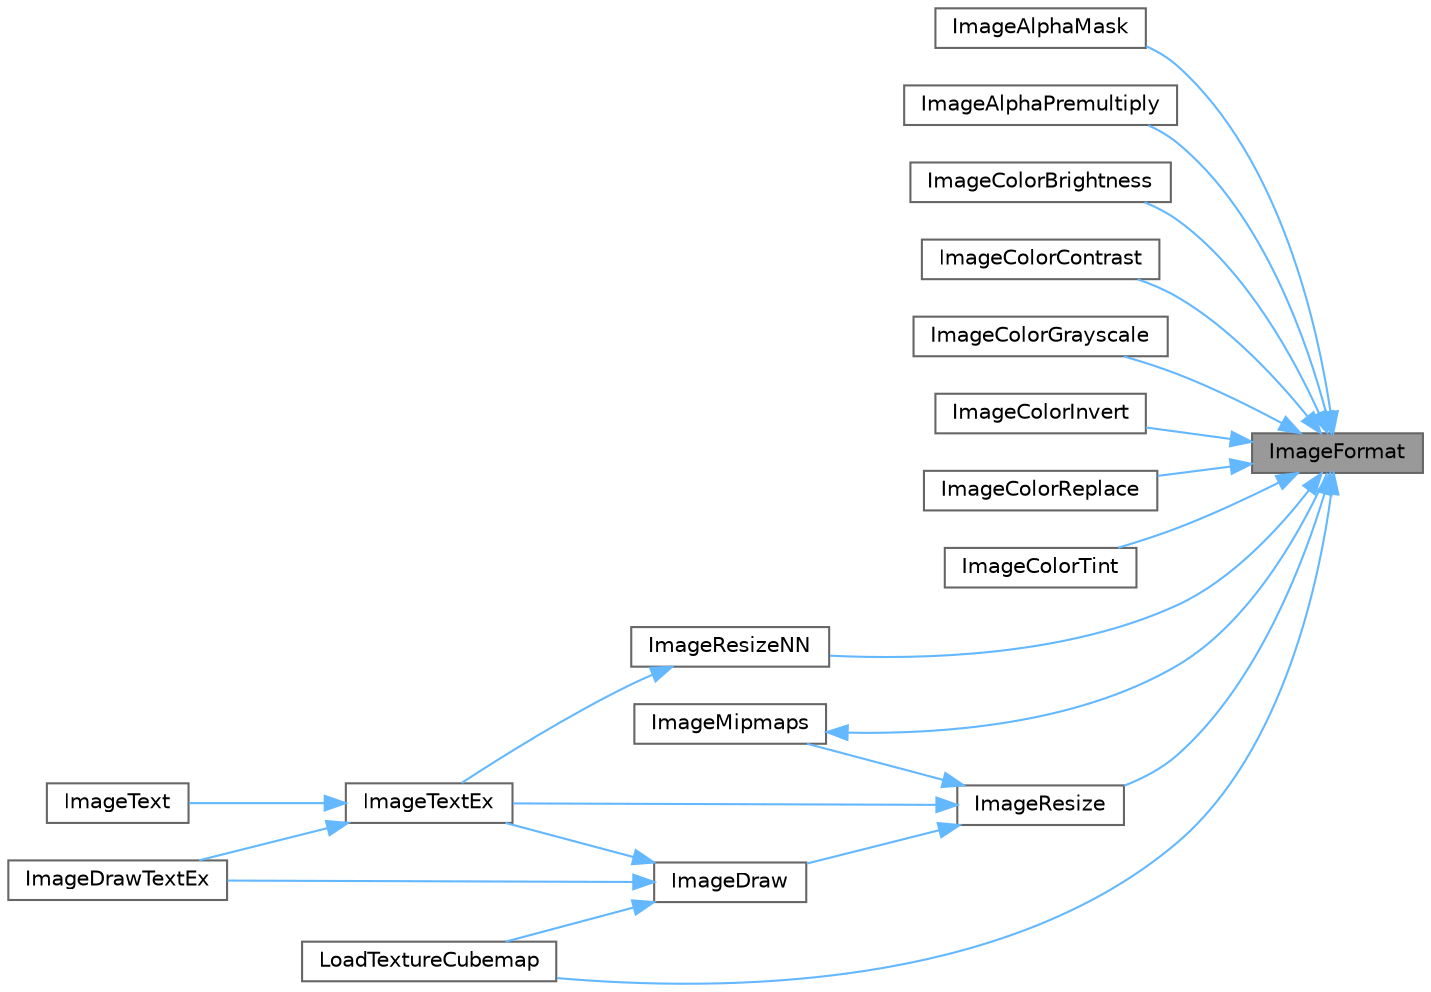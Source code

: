 digraph "ImageFormat"
{
 // LATEX_PDF_SIZE
  bgcolor="transparent";
  edge [fontname=Helvetica,fontsize=10,labelfontname=Helvetica,labelfontsize=10];
  node [fontname=Helvetica,fontsize=10,shape=box,height=0.2,width=0.4];
  rankdir="RL";
  Node1 [id="Node000001",label="ImageFormat",height=0.2,width=0.4,color="gray40", fillcolor="grey60", style="filled", fontcolor="black",tooltip=" "];
  Node1 -> Node2 [id="edge43_Node000001_Node000002",dir="back",color="steelblue1",style="solid",tooltip=" "];
  Node2 [id="Node000002",label="ImageAlphaMask",height=0.2,width=0.4,color="grey40", fillcolor="white", style="filled",URL="$_classes_2lib_2rtextures_8c.html#a8b473e10987b7ed4af34038059786b85",tooltip=" "];
  Node1 -> Node3 [id="edge44_Node000001_Node000003",dir="back",color="steelblue1",style="solid",tooltip=" "];
  Node3 [id="Node000003",label="ImageAlphaPremultiply",height=0.2,width=0.4,color="grey40", fillcolor="white", style="filled",URL="$_classes_2lib_2rtextures_8c.html#aecf050cc1cddcaf8c1f28bcb73d50e0a",tooltip=" "];
  Node1 -> Node4 [id="edge45_Node000001_Node000004",dir="back",color="steelblue1",style="solid",tooltip=" "];
  Node4 [id="Node000004",label="ImageColorBrightness",height=0.2,width=0.4,color="grey40", fillcolor="white", style="filled",URL="$_classes_2lib_2rtextures_8c.html#abe62980cc5bc52d98931f3b44b0f2a5e",tooltip=" "];
  Node1 -> Node5 [id="edge46_Node000001_Node000005",dir="back",color="steelblue1",style="solid",tooltip=" "];
  Node5 [id="Node000005",label="ImageColorContrast",height=0.2,width=0.4,color="grey40", fillcolor="white", style="filled",URL="$_classes_2lib_2rtextures_8c.html#ae2e08a89a5fa2d8016379befa3dff1ab",tooltip=" "];
  Node1 -> Node6 [id="edge47_Node000001_Node000006",dir="back",color="steelblue1",style="solid",tooltip=" "];
  Node6 [id="Node000006",label="ImageColorGrayscale",height=0.2,width=0.4,color="grey40", fillcolor="white", style="filled",URL="$_classes_2lib_2rtextures_8c.html#a33a285a34d24b04de3232a4a03718955",tooltip=" "];
  Node1 -> Node7 [id="edge48_Node000001_Node000007",dir="back",color="steelblue1",style="solid",tooltip=" "];
  Node7 [id="Node000007",label="ImageColorInvert",height=0.2,width=0.4,color="grey40", fillcolor="white", style="filled",URL="$_classes_2lib_2rtextures_8c.html#ab1e8f3a278b3b0ef73db4d187923bcff",tooltip=" "];
  Node1 -> Node8 [id="edge49_Node000001_Node000008",dir="back",color="steelblue1",style="solid",tooltip=" "];
  Node8 [id="Node000008",label="ImageColorReplace",height=0.2,width=0.4,color="grey40", fillcolor="white", style="filled",URL="$_classes_2lib_2rtextures_8c.html#aa3a51b0cd0a0abb146158844cfafe1f5",tooltip=" "];
  Node1 -> Node9 [id="edge50_Node000001_Node000009",dir="back",color="steelblue1",style="solid",tooltip=" "];
  Node9 [id="Node000009",label="ImageColorTint",height=0.2,width=0.4,color="grey40", fillcolor="white", style="filled",URL="$_classes_2lib_2rtextures_8c.html#a473885b1d8e228a8d784f287ed866b26",tooltip=" "];
  Node1 -> Node10 [id="edge51_Node000001_Node000010",dir="back",color="steelblue1",style="solid",tooltip=" "];
  Node10 [id="Node000010",label="ImageResize",height=0.2,width=0.4,color="grey40", fillcolor="white", style="filled",URL="$_classes_2lib_2rtextures_8c.html#a8c3562e70fc7a85b202f19ff241d15b5",tooltip=" "];
  Node10 -> Node11 [id="edge52_Node000010_Node000011",dir="back",color="steelblue1",style="solid",tooltip=" "];
  Node11 [id="Node000011",label="ImageDraw",height=0.2,width=0.4,color="grey40", fillcolor="white", style="filled",URL="$_classes_2lib_2rtextures_8c.html#ac0388542cc773b0a71b222dca80b09e5",tooltip=" "];
  Node11 -> Node12 [id="edge53_Node000011_Node000012",dir="back",color="steelblue1",style="solid",tooltip=" "];
  Node12 [id="Node000012",label="ImageDrawTextEx",height=0.2,width=0.4,color="grey40", fillcolor="white", style="filled",URL="$_old_2_classes_2lib_2rtextures_8c.html#ada85a7f23a17a93b3f2a460b7ca2be7f",tooltip=" "];
  Node11 -> Node13 [id="edge54_Node000011_Node000013",dir="back",color="steelblue1",style="solid",tooltip=" "];
  Node13 [id="Node000013",label="ImageTextEx",height=0.2,width=0.4,color="grey40", fillcolor="white", style="filled",URL="$_classes_2lib_2rtextures_8c.html#aaa472c3a8288b6056e1b01a1f49a921d",tooltip=" "];
  Node13 -> Node12 [id="edge55_Node000013_Node000012",dir="back",color="steelblue1",style="solid",tooltip=" "];
  Node13 -> Node14 [id="edge56_Node000013_Node000014",dir="back",color="steelblue1",style="solid",tooltip=" "];
  Node14 [id="Node000014",label="ImageText",height=0.2,width=0.4,color="grey40", fillcolor="white", style="filled",URL="$_classes_2lib_2rtextures_8c.html#a0fbcbcad7adc4dfa7ca94aba69a64f67",tooltip=" "];
  Node11 -> Node15 [id="edge57_Node000011_Node000015",dir="back",color="steelblue1",style="solid",tooltip=" "];
  Node15 [id="Node000015",label="LoadTextureCubemap",height=0.2,width=0.4,color="grey40", fillcolor="white", style="filled",URL="$_classes_2lib_2rtextures_8c.html#ae18c61729f24ca6d9e7fc7ef2b79144b",tooltip=" "];
  Node10 -> Node16 [id="edge58_Node000010_Node000016",dir="back",color="steelblue1",style="solid",tooltip=" "];
  Node16 [id="Node000016",label="ImageMipmaps",height=0.2,width=0.4,color="grey40", fillcolor="white", style="filled",URL="$_classes_2lib_2rtextures_8c.html#a87978fcbd01a52de116c546a857c3c80",tooltip=" "];
  Node16 -> Node1 [id="edge59_Node000016_Node000001",dir="back",color="steelblue1",style="solid",tooltip=" "];
  Node10 -> Node13 [id="edge60_Node000010_Node000013",dir="back",color="steelblue1",style="solid",tooltip=" "];
  Node1 -> Node17 [id="edge61_Node000001_Node000017",dir="back",color="steelblue1",style="solid",tooltip=" "];
  Node17 [id="Node000017",label="ImageResizeNN",height=0.2,width=0.4,color="grey40", fillcolor="white", style="filled",URL="$_classes_2lib_2rtextures_8c.html#ab47ece09cc35f84e1c714894144b7915",tooltip=" "];
  Node17 -> Node13 [id="edge62_Node000017_Node000013",dir="back",color="steelblue1",style="solid",tooltip=" "];
  Node1 -> Node15 [id="edge63_Node000001_Node000015",dir="back",color="steelblue1",style="solid",tooltip=" "];
}

